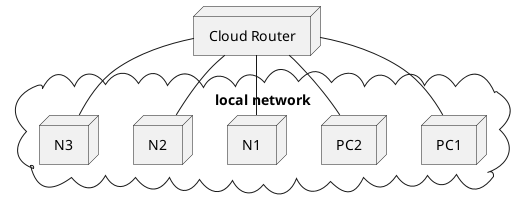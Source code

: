 {
  "sha1": "gwev277wswvqnu97kpujzu91ah54a3h",
  "insertion": {
    "when": "2024-06-01T09:03:08.447Z",
    "user": "plantuml@gmail.com"
  }
}
@startuml
!pragma graphattributes ordering=in;
cloud "local network" as LocalNet {
node "PC1" as PC1
node "PC2" as PC2
}
 
node "Cloud Router" as CloudRouter
 
PC1 -- CloudRouter
PC2 -- CloudRouter
 
cloud "local network" as LocalNet {
node "N1" as N1
node "N2" as N2
node "N3" as N3
}
CloudRouter -- N3
CloudRouter -- N1
CloudRouter -- N2
'CloudRouter -- N3
@enduml
